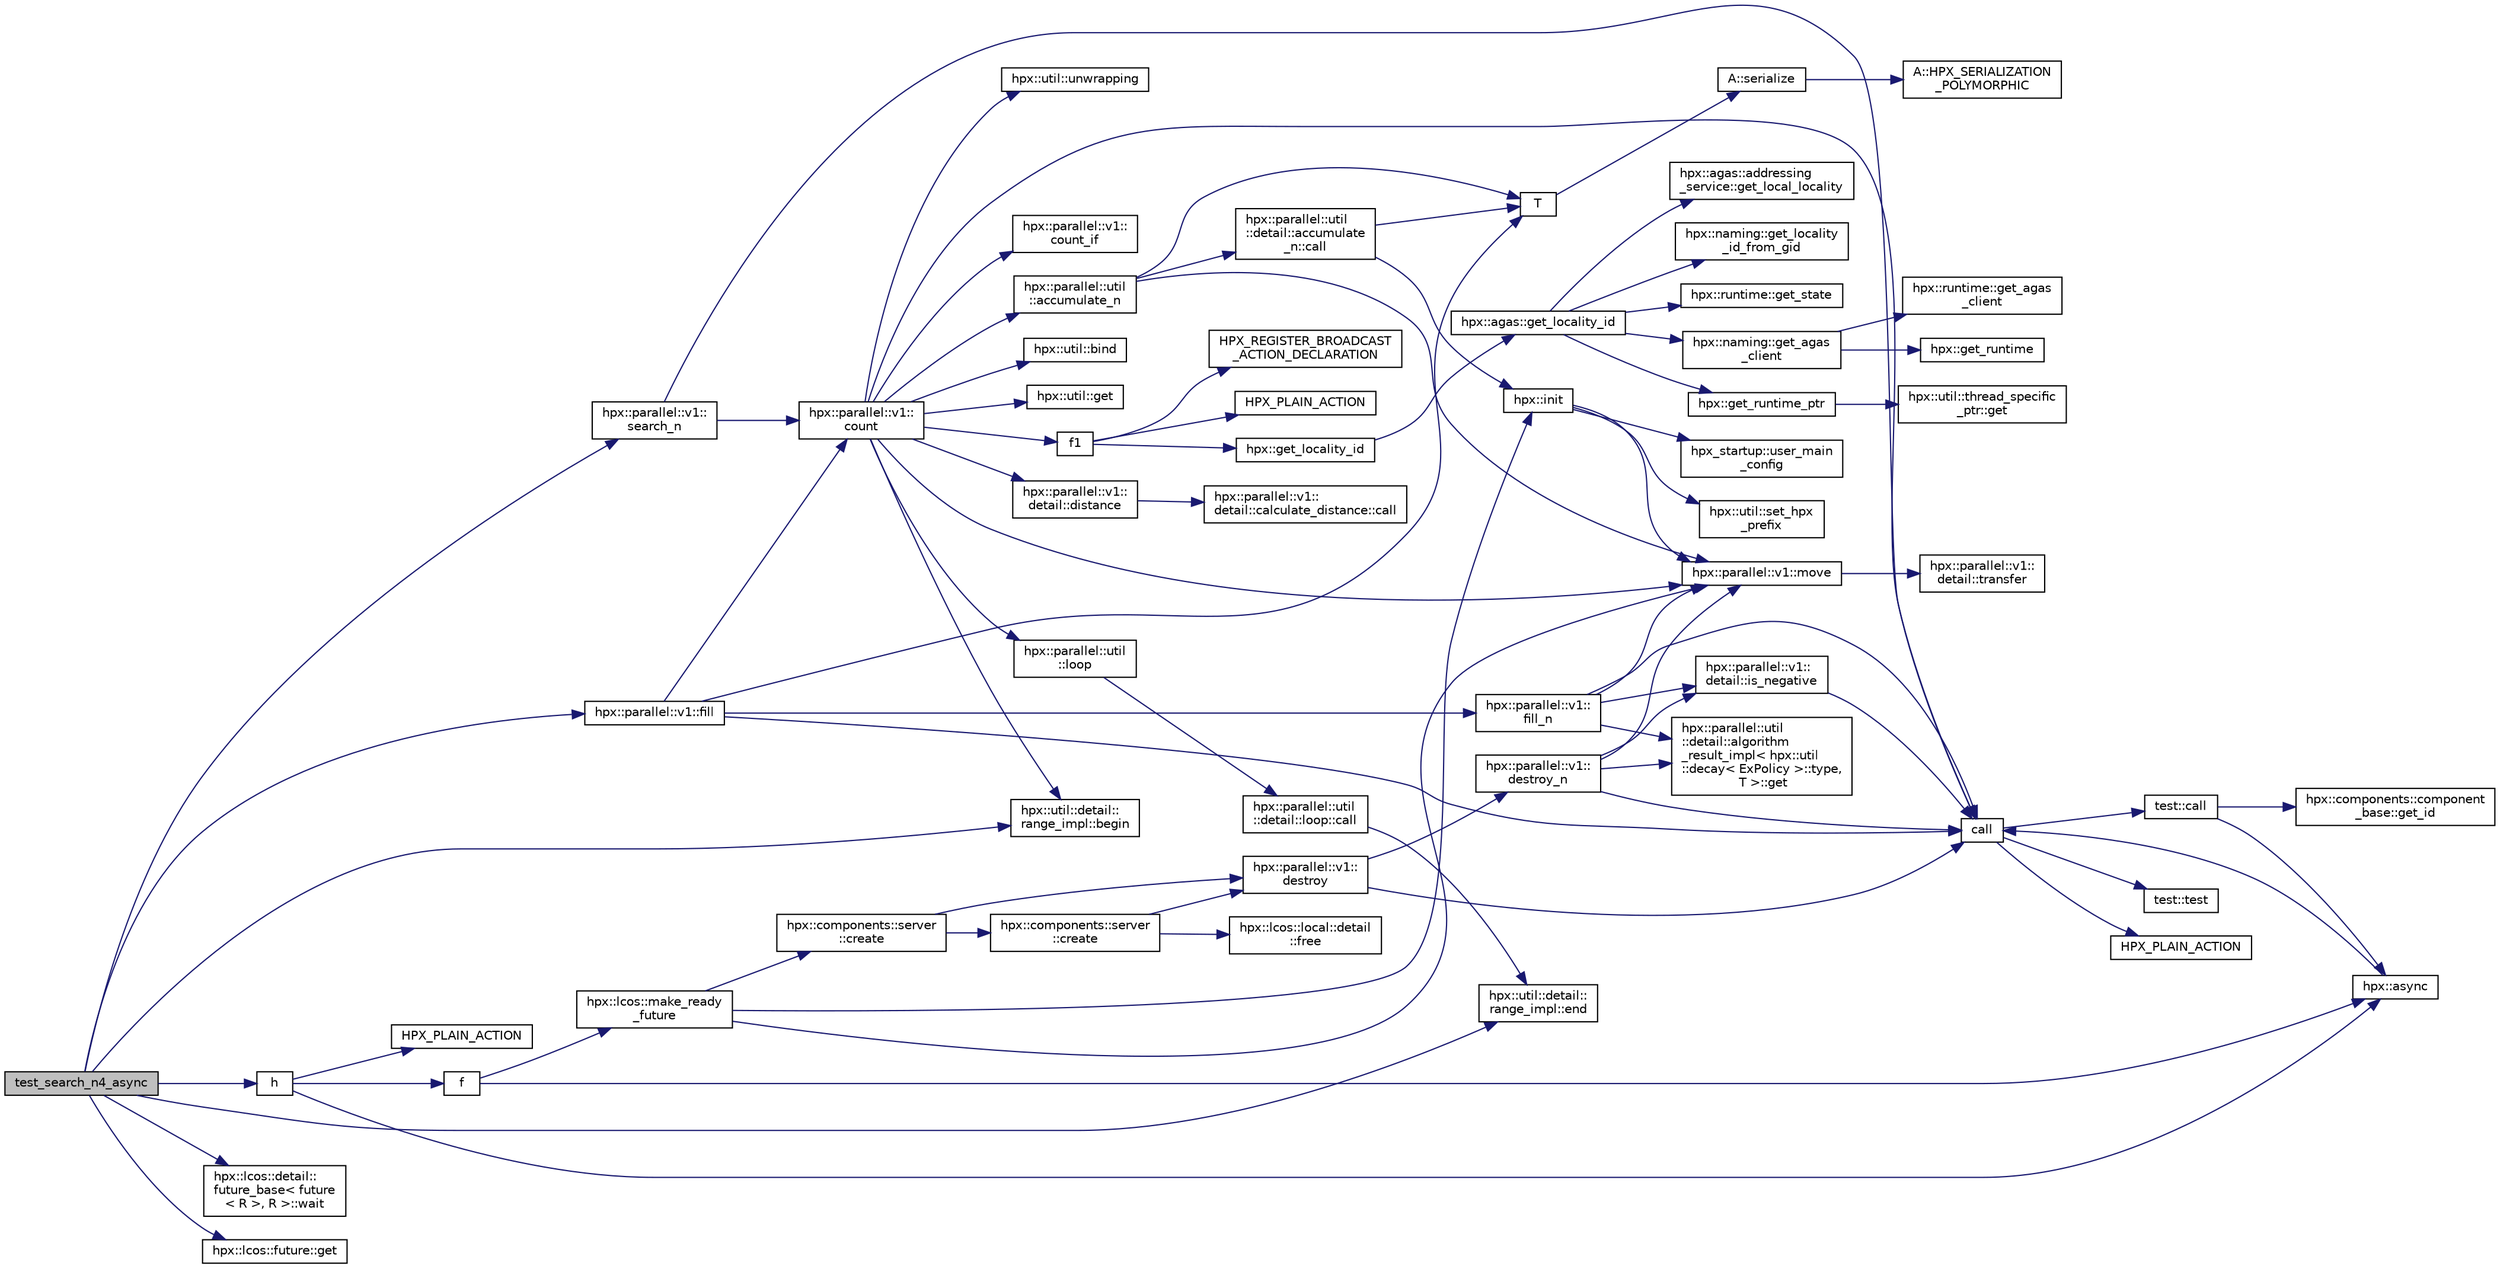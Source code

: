 digraph "test_search_n4_async"
{
  edge [fontname="Helvetica",fontsize="10",labelfontname="Helvetica",labelfontsize="10"];
  node [fontname="Helvetica",fontsize="10",shape=record];
  rankdir="LR";
  Node696 [label="test_search_n4_async",height=0.2,width=0.4,color="black", fillcolor="grey75", style="filled", fontcolor="black"];
  Node696 -> Node697 [color="midnightblue",fontsize="10",style="solid",fontname="Helvetica"];
  Node697 [label="hpx::parallel::v1::fill",height=0.2,width=0.4,color="black", fillcolor="white", style="filled",URL="$db/db9/namespacehpx_1_1parallel_1_1v1.html#a2e0f7399daabb5d675c4229ca3d71809"];
  Node697 -> Node698 [color="midnightblue",fontsize="10",style="solid",fontname="Helvetica"];
  Node698 [label="hpx::parallel::v1::\lfill_n",height=0.2,width=0.4,color="black", fillcolor="white", style="filled",URL="$db/db9/namespacehpx_1_1parallel_1_1v1.html#ac0cd28f401b453cbe1425b3f5ebc1b4b"];
  Node698 -> Node699 [color="midnightblue",fontsize="10",style="solid",fontname="Helvetica"];
  Node699 [label="hpx::parallel::v1::\ldetail::is_negative",height=0.2,width=0.4,color="black", fillcolor="white", style="filled",URL="$d2/ddd/namespacehpx_1_1parallel_1_1v1_1_1detail.html#adf2e40fc4b20ad0fd442ee3118a4d527"];
  Node699 -> Node700 [color="midnightblue",fontsize="10",style="solid",fontname="Helvetica"];
  Node700 [label="call",height=0.2,width=0.4,color="black", fillcolor="white", style="filled",URL="$d2/d67/promise__1620_8cpp.html#a58357f0b82bc761e1d0b9091ed563a70"];
  Node700 -> Node701 [color="midnightblue",fontsize="10",style="solid",fontname="Helvetica"];
  Node701 [label="test::test",height=0.2,width=0.4,color="black", fillcolor="white", style="filled",URL="$d8/d89/structtest.html#ab42d5ece712d716b04cb3f686f297a26"];
  Node700 -> Node702 [color="midnightblue",fontsize="10",style="solid",fontname="Helvetica"];
  Node702 [label="HPX_PLAIN_ACTION",height=0.2,width=0.4,color="black", fillcolor="white", style="filled",URL="$d2/d67/promise__1620_8cpp.html#ab96aab827a4b1fcaf66cfe0ba83fef23"];
  Node700 -> Node703 [color="midnightblue",fontsize="10",style="solid",fontname="Helvetica"];
  Node703 [label="test::call",height=0.2,width=0.4,color="black", fillcolor="white", style="filled",URL="$d8/d89/structtest.html#aeb29e7ed6518b9426ccf1344c52620ae"];
  Node703 -> Node704 [color="midnightblue",fontsize="10",style="solid",fontname="Helvetica"];
  Node704 [label="hpx::async",height=0.2,width=0.4,color="black", fillcolor="white", style="filled",URL="$d8/d83/namespacehpx.html#acb7d8e37b73b823956ce144f9a57eaa4"];
  Node704 -> Node700 [color="midnightblue",fontsize="10",style="solid",fontname="Helvetica"];
  Node703 -> Node705 [color="midnightblue",fontsize="10",style="solid",fontname="Helvetica"];
  Node705 [label="hpx::components::component\l_base::get_id",height=0.2,width=0.4,color="black", fillcolor="white", style="filled",URL="$d2/de6/classhpx_1_1components_1_1component__base.html#a4c8fd93514039bdf01c48d66d82b19cd"];
  Node698 -> Node706 [color="midnightblue",fontsize="10",style="solid",fontname="Helvetica"];
  Node706 [label="hpx::parallel::util\l::detail::algorithm\l_result_impl\< hpx::util\l::decay\< ExPolicy \>::type,\l T \>::get",height=0.2,width=0.4,color="black", fillcolor="white", style="filled",URL="$d2/d42/structhpx_1_1parallel_1_1util_1_1detail_1_1algorithm__result__impl.html#ab5b051e8ec74eff5e0e62fd63f5d377e"];
  Node698 -> Node707 [color="midnightblue",fontsize="10",style="solid",fontname="Helvetica"];
  Node707 [label="hpx::parallel::v1::move",height=0.2,width=0.4,color="black", fillcolor="white", style="filled",URL="$db/db9/namespacehpx_1_1parallel_1_1v1.html#aa7c4ede081ce786c9d1eb1adff495cfc"];
  Node707 -> Node708 [color="midnightblue",fontsize="10",style="solid",fontname="Helvetica"];
  Node708 [label="hpx::parallel::v1::\ldetail::transfer",height=0.2,width=0.4,color="black", fillcolor="white", style="filled",URL="$d2/ddd/namespacehpx_1_1parallel_1_1v1_1_1detail.html#ab1b56a05e1885ca7cc7ffa1804dd2f3c"];
  Node698 -> Node700 [color="midnightblue",fontsize="10",style="solid",fontname="Helvetica"];
  Node697 -> Node709 [color="midnightblue",fontsize="10",style="solid",fontname="Helvetica"];
  Node709 [label="hpx::parallel::v1::\lcount",height=0.2,width=0.4,color="black", fillcolor="white", style="filled",URL="$db/db9/namespacehpx_1_1parallel_1_1v1.html#a19d058114a2bd44801aab4176b188e23"];
  Node709 -> Node710 [color="midnightblue",fontsize="10",style="solid",fontname="Helvetica"];
  Node710 [label="hpx::parallel::v1::\lcount_if",height=0.2,width=0.4,color="black", fillcolor="white", style="filled",URL="$db/db9/namespacehpx_1_1parallel_1_1v1.html#ad836ff017ec208c2d6388a9b47b05ce0"];
  Node709 -> Node711 [color="midnightblue",fontsize="10",style="solid",fontname="Helvetica"];
  Node711 [label="f1",height=0.2,width=0.4,color="black", fillcolor="white", style="filled",URL="$d8/d8b/broadcast_8cpp.html#a1751fbd41f2529b84514a9dbd767959a"];
  Node711 -> Node712 [color="midnightblue",fontsize="10",style="solid",fontname="Helvetica"];
  Node712 [label="hpx::get_locality_id",height=0.2,width=0.4,color="black", fillcolor="white", style="filled",URL="$d8/d83/namespacehpx.html#a158d7c54a657bb364c1704033010697b",tooltip="Return the number of the locality this function is being called from. "];
  Node712 -> Node713 [color="midnightblue",fontsize="10",style="solid",fontname="Helvetica"];
  Node713 [label="hpx::agas::get_locality_id",height=0.2,width=0.4,color="black", fillcolor="white", style="filled",URL="$dc/d54/namespacehpx_1_1agas.html#a491cc2ddecdf0f1a9129900caa6a4d3e"];
  Node713 -> Node714 [color="midnightblue",fontsize="10",style="solid",fontname="Helvetica"];
  Node714 [label="hpx::get_runtime_ptr",height=0.2,width=0.4,color="black", fillcolor="white", style="filled",URL="$d8/d83/namespacehpx.html#af29daf2bb3e01b4d6495a1742b6cce64"];
  Node714 -> Node715 [color="midnightblue",fontsize="10",style="solid",fontname="Helvetica"];
  Node715 [label="hpx::util::thread_specific\l_ptr::get",height=0.2,width=0.4,color="black", fillcolor="white", style="filled",URL="$d4/d4c/structhpx_1_1util_1_1thread__specific__ptr.html#a3b27d8520710478aa41d1f74206bdba9"];
  Node713 -> Node716 [color="midnightblue",fontsize="10",style="solid",fontname="Helvetica"];
  Node716 [label="hpx::runtime::get_state",height=0.2,width=0.4,color="black", fillcolor="white", style="filled",URL="$d0/d7b/classhpx_1_1runtime.html#ab405f80e060dac95d624520f38b0524c"];
  Node713 -> Node717 [color="midnightblue",fontsize="10",style="solid",fontname="Helvetica"];
  Node717 [label="hpx::naming::get_agas\l_client",height=0.2,width=0.4,color="black", fillcolor="white", style="filled",URL="$d4/dc9/namespacehpx_1_1naming.html#a0408fffd5d34b620712a801b0ae3b032"];
  Node717 -> Node718 [color="midnightblue",fontsize="10",style="solid",fontname="Helvetica"];
  Node718 [label="hpx::get_runtime",height=0.2,width=0.4,color="black", fillcolor="white", style="filled",URL="$d8/d83/namespacehpx.html#aef902cc6c7dd3b9fbadf34d1e850a070"];
  Node717 -> Node719 [color="midnightblue",fontsize="10",style="solid",fontname="Helvetica"];
  Node719 [label="hpx::runtime::get_agas\l_client",height=0.2,width=0.4,color="black", fillcolor="white", style="filled",URL="$d0/d7b/classhpx_1_1runtime.html#aeb5dddd30d6b9861669af8ad44d1a96a"];
  Node713 -> Node720 [color="midnightblue",fontsize="10",style="solid",fontname="Helvetica"];
  Node720 [label="hpx::agas::addressing\l_service::get_local_locality",height=0.2,width=0.4,color="black", fillcolor="white", style="filled",URL="$db/d58/structhpx_1_1agas_1_1addressing__service.html#ab52c19a37c2a7a006c6c15f90ad0539c"];
  Node713 -> Node721 [color="midnightblue",fontsize="10",style="solid",fontname="Helvetica"];
  Node721 [label="hpx::naming::get_locality\l_id_from_gid",height=0.2,width=0.4,color="black", fillcolor="white", style="filled",URL="$d4/dc9/namespacehpx_1_1naming.html#a7fd43037784560bd04fda9b49e33529f"];
  Node711 -> Node722 [color="midnightblue",fontsize="10",style="solid",fontname="Helvetica"];
  Node722 [label="HPX_PLAIN_ACTION",height=0.2,width=0.4,color="black", fillcolor="white", style="filled",URL="$d8/d8b/broadcast_8cpp.html#a19685a0394ce6a99351f7a679f6eeefc"];
  Node711 -> Node723 [color="midnightblue",fontsize="10",style="solid",fontname="Helvetica"];
  Node723 [label="HPX_REGISTER_BROADCAST\l_ACTION_DECLARATION",height=0.2,width=0.4,color="black", fillcolor="white", style="filled",URL="$d7/d38/addressing__service_8cpp.html#a573d764d9cb34eec46a4bdffcf07875f"];
  Node709 -> Node724 [color="midnightblue",fontsize="10",style="solid",fontname="Helvetica"];
  Node724 [label="hpx::parallel::util\l::loop",height=0.2,width=0.4,color="black", fillcolor="white", style="filled",URL="$df/dc6/namespacehpx_1_1parallel_1_1util.html#a3f434e00f42929aac85debb8c5782213"];
  Node724 -> Node725 [color="midnightblue",fontsize="10",style="solid",fontname="Helvetica"];
  Node725 [label="hpx::parallel::util\l::detail::loop::call",height=0.2,width=0.4,color="black", fillcolor="white", style="filled",URL="$da/d06/structhpx_1_1parallel_1_1util_1_1detail_1_1loop.html#a5c5e8dbda782f09cdb7bc2509e3bf09e"];
  Node725 -> Node726 [color="midnightblue",fontsize="10",style="solid",fontname="Helvetica"];
  Node726 [label="hpx::util::detail::\lrange_impl::end",height=0.2,width=0.4,color="black", fillcolor="white", style="filled",URL="$d4/d4a/namespacehpx_1_1util_1_1detail_1_1range__impl.html#afb2ea48b0902f52ee4d8b764807b4316"];
  Node709 -> Node727 [color="midnightblue",fontsize="10",style="solid",fontname="Helvetica"];
  Node727 [label="hpx::util::bind",height=0.2,width=0.4,color="black", fillcolor="white", style="filled",URL="$df/dad/namespacehpx_1_1util.html#ad844caedf82a0173d6909d910c3e48c6"];
  Node709 -> Node707 [color="midnightblue",fontsize="10",style="solid",fontname="Helvetica"];
  Node709 -> Node728 [color="midnightblue",fontsize="10",style="solid",fontname="Helvetica"];
  Node728 [label="hpx::util::get",height=0.2,width=0.4,color="black", fillcolor="white", style="filled",URL="$df/dad/namespacehpx_1_1util.html#a5cbd3c41f03f4d4acaedaa4777e3cc02"];
  Node709 -> Node700 [color="midnightblue",fontsize="10",style="solid",fontname="Helvetica"];
  Node709 -> Node729 [color="midnightblue",fontsize="10",style="solid",fontname="Helvetica"];
  Node729 [label="hpx::parallel::v1::\ldetail::distance",height=0.2,width=0.4,color="black", fillcolor="white", style="filled",URL="$d2/ddd/namespacehpx_1_1parallel_1_1v1_1_1detail.html#a6bea3c6a5f470cad11f27ee6bab4a33f"];
  Node729 -> Node730 [color="midnightblue",fontsize="10",style="solid",fontname="Helvetica"];
  Node730 [label="hpx::parallel::v1::\ldetail::calculate_distance::call",height=0.2,width=0.4,color="black", fillcolor="white", style="filled",URL="$db/dfa/structhpx_1_1parallel_1_1v1_1_1detail_1_1calculate__distance.html#a950a6627830a7d019ac0e734b0a447bf"];
  Node709 -> Node731 [color="midnightblue",fontsize="10",style="solid",fontname="Helvetica"];
  Node731 [label="hpx::util::unwrapping",height=0.2,width=0.4,color="black", fillcolor="white", style="filled",URL="$df/dad/namespacehpx_1_1util.html#a7529d9ac687684c33403cdd1f9cef8e4"];
  Node709 -> Node732 [color="midnightblue",fontsize="10",style="solid",fontname="Helvetica"];
  Node732 [label="hpx::parallel::util\l::accumulate_n",height=0.2,width=0.4,color="black", fillcolor="white", style="filled",URL="$df/dc6/namespacehpx_1_1parallel_1_1util.html#af19f9a2722f97c2247ea5d0dbb5e2d25"];
  Node732 -> Node733 [color="midnightblue",fontsize="10",style="solid",fontname="Helvetica"];
  Node733 [label="hpx::parallel::util\l::detail::accumulate\l_n::call",height=0.2,width=0.4,color="black", fillcolor="white", style="filled",URL="$d8/d3b/structhpx_1_1parallel_1_1util_1_1detail_1_1accumulate__n.html#a765aceb8ab313fc92f7c4aaf70ccca8f"];
  Node733 -> Node734 [color="midnightblue",fontsize="10",style="solid",fontname="Helvetica"];
  Node734 [label="hpx::init",height=0.2,width=0.4,color="black", fillcolor="white", style="filled",URL="$d8/d83/namespacehpx.html#a3c694ea960b47c56b33351ba16e3d76b",tooltip="Main entry point for launching the HPX runtime system. "];
  Node734 -> Node735 [color="midnightblue",fontsize="10",style="solid",fontname="Helvetica"];
  Node735 [label="hpx::util::set_hpx\l_prefix",height=0.2,width=0.4,color="black", fillcolor="white", style="filled",URL="$df/dad/namespacehpx_1_1util.html#ae40a23c1ba0a48d9304dcf717a95793e"];
  Node734 -> Node736 [color="midnightblue",fontsize="10",style="solid",fontname="Helvetica"];
  Node736 [label="hpx_startup::user_main\l_config",height=0.2,width=0.4,color="black", fillcolor="white", style="filled",URL="$d3/dd2/namespacehpx__startup.html#aaac571d88bd3912a4225a23eb3261637"];
  Node734 -> Node707 [color="midnightblue",fontsize="10",style="solid",fontname="Helvetica"];
  Node733 -> Node737 [color="midnightblue",fontsize="10",style="solid",fontname="Helvetica"];
  Node737 [label="T",height=0.2,width=0.4,color="black", fillcolor="white", style="filled",URL="$db/d33/polymorphic__semiintrusive__template_8cpp.html#ad187658f9cb91c1312b39ae7e896f1ea"];
  Node737 -> Node738 [color="midnightblue",fontsize="10",style="solid",fontname="Helvetica"];
  Node738 [label="A::serialize",height=0.2,width=0.4,color="black", fillcolor="white", style="filled",URL="$d7/da0/struct_a.html#a5f5c287cf471e274ed9dda0da1592212"];
  Node738 -> Node739 [color="midnightblue",fontsize="10",style="solid",fontname="Helvetica"];
  Node739 [label="A::HPX_SERIALIZATION\l_POLYMORPHIC",height=0.2,width=0.4,color="black", fillcolor="white", style="filled",URL="$d7/da0/struct_a.html#ada978cc156cebbafddb1f3aa4c01918c"];
  Node732 -> Node707 [color="midnightblue",fontsize="10",style="solid",fontname="Helvetica"];
  Node732 -> Node737 [color="midnightblue",fontsize="10",style="solid",fontname="Helvetica"];
  Node709 -> Node740 [color="midnightblue",fontsize="10",style="solid",fontname="Helvetica"];
  Node740 [label="hpx::util::detail::\lrange_impl::begin",height=0.2,width=0.4,color="black", fillcolor="white", style="filled",URL="$d4/d4a/namespacehpx_1_1util_1_1detail_1_1range__impl.html#a31e165df2b865cdd961f35ce938db41a"];
  Node697 -> Node737 [color="midnightblue",fontsize="10",style="solid",fontname="Helvetica"];
  Node697 -> Node700 [color="midnightblue",fontsize="10",style="solid",fontname="Helvetica"];
  Node696 -> Node740 [color="midnightblue",fontsize="10",style="solid",fontname="Helvetica"];
  Node696 -> Node726 [color="midnightblue",fontsize="10",style="solid",fontname="Helvetica"];
  Node696 -> Node741 [color="midnightblue",fontsize="10",style="solid",fontname="Helvetica"];
  Node741 [label="h",height=0.2,width=0.4,color="black", fillcolor="white", style="filled",URL="$d4/d13/async__unwrap__1037_8cpp.html#a68bf2774bfb21af6d8c70eaf70834b03"];
  Node741 -> Node704 [color="midnightblue",fontsize="10",style="solid",fontname="Helvetica"];
  Node741 -> Node742 [color="midnightblue",fontsize="10",style="solid",fontname="Helvetica"];
  Node742 [label="f",height=0.2,width=0.4,color="black", fillcolor="white", style="filled",URL="$d4/d13/async__unwrap__1037_8cpp.html#a02a6b0b4f77af9f69a841dc8262b0cd0"];
  Node742 -> Node704 [color="midnightblue",fontsize="10",style="solid",fontname="Helvetica"];
  Node742 -> Node743 [color="midnightblue",fontsize="10",style="solid",fontname="Helvetica"];
  Node743 [label="hpx::lcos::make_ready\l_future",height=0.2,width=0.4,color="black", fillcolor="white", style="filled",URL="$d2/dc9/namespacehpx_1_1lcos.html#a42997564ddfde91d475b8a2cea8f53e4"];
  Node743 -> Node734 [color="midnightblue",fontsize="10",style="solid",fontname="Helvetica"];
  Node743 -> Node744 [color="midnightblue",fontsize="10",style="solid",fontname="Helvetica"];
  Node744 [label="hpx::components::server\l::create",height=0.2,width=0.4,color="black", fillcolor="white", style="filled",URL="$d2/da2/namespacehpx_1_1components_1_1server.html#ac776c89f3d68ceb910e8cee9fa937ab4",tooltip="Create arrays of components using their default constructor. "];
  Node744 -> Node745 [color="midnightblue",fontsize="10",style="solid",fontname="Helvetica"];
  Node745 [label="hpx::components::server\l::create",height=0.2,width=0.4,color="black", fillcolor="white", style="filled",URL="$d2/da2/namespacehpx_1_1components_1_1server.html#a77d26de181c97b444565e230577981bd"];
  Node745 -> Node746 [color="midnightblue",fontsize="10",style="solid",fontname="Helvetica"];
  Node746 [label="hpx::lcos::local::detail\l::free",height=0.2,width=0.4,color="black", fillcolor="white", style="filled",URL="$d4/dcb/namespacehpx_1_1lcos_1_1local_1_1detail.html#a55a940f019734e9bb045dc123cd80e48"];
  Node745 -> Node747 [color="midnightblue",fontsize="10",style="solid",fontname="Helvetica"];
  Node747 [label="hpx::parallel::v1::\ldestroy",height=0.2,width=0.4,color="black", fillcolor="white", style="filled",URL="$db/db9/namespacehpx_1_1parallel_1_1v1.html#acf303558375048e8a7cc9a2c2e09477f"];
  Node747 -> Node700 [color="midnightblue",fontsize="10",style="solid",fontname="Helvetica"];
  Node747 -> Node748 [color="midnightblue",fontsize="10",style="solid",fontname="Helvetica"];
  Node748 [label="hpx::parallel::v1::\ldestroy_n",height=0.2,width=0.4,color="black", fillcolor="white", style="filled",URL="$db/db9/namespacehpx_1_1parallel_1_1v1.html#a71d0691132a300690163f5636bcd5bd3"];
  Node748 -> Node699 [color="midnightblue",fontsize="10",style="solid",fontname="Helvetica"];
  Node748 -> Node706 [color="midnightblue",fontsize="10",style="solid",fontname="Helvetica"];
  Node748 -> Node707 [color="midnightblue",fontsize="10",style="solid",fontname="Helvetica"];
  Node748 -> Node700 [color="midnightblue",fontsize="10",style="solid",fontname="Helvetica"];
  Node744 -> Node747 [color="midnightblue",fontsize="10",style="solid",fontname="Helvetica"];
  Node743 -> Node707 [color="midnightblue",fontsize="10",style="solid",fontname="Helvetica"];
  Node741 -> Node749 [color="midnightblue",fontsize="10",style="solid",fontname="Helvetica"];
  Node749 [label="HPX_PLAIN_ACTION",height=0.2,width=0.4,color="black", fillcolor="white", style="filled",URL="$d4/d13/async__unwrap__1037_8cpp.html#ab5991a65409f0229f564e4935bd7b979"];
  Node696 -> Node750 [color="midnightblue",fontsize="10",style="solid",fontname="Helvetica"];
  Node750 [label="hpx::parallel::v1::\lsearch_n",height=0.2,width=0.4,color="black", fillcolor="white", style="filled",URL="$db/db9/namespacehpx_1_1parallel_1_1v1.html#a76f1677de623ee3bc79ae00e111ef70e"];
  Node750 -> Node700 [color="midnightblue",fontsize="10",style="solid",fontname="Helvetica"];
  Node750 -> Node709 [color="midnightblue",fontsize="10",style="solid",fontname="Helvetica"];
  Node696 -> Node751 [color="midnightblue",fontsize="10",style="solid",fontname="Helvetica"];
  Node751 [label="hpx::lcos::detail::\lfuture_base\< future\l\< R \>, R \>::wait",height=0.2,width=0.4,color="black", fillcolor="white", style="filled",URL="$d5/dd7/classhpx_1_1lcos_1_1detail_1_1future__base.html#a028190ad98b2865e267745247b6b5ae8"];
  Node696 -> Node752 [color="midnightblue",fontsize="10",style="solid",fontname="Helvetica"];
  Node752 [label="hpx::lcos::future::get",height=0.2,width=0.4,color="black", fillcolor="white", style="filled",URL="$d0/d33/classhpx_1_1lcos_1_1future.html#a8c28269486d5620ac48af349f17bb41c"];
}
